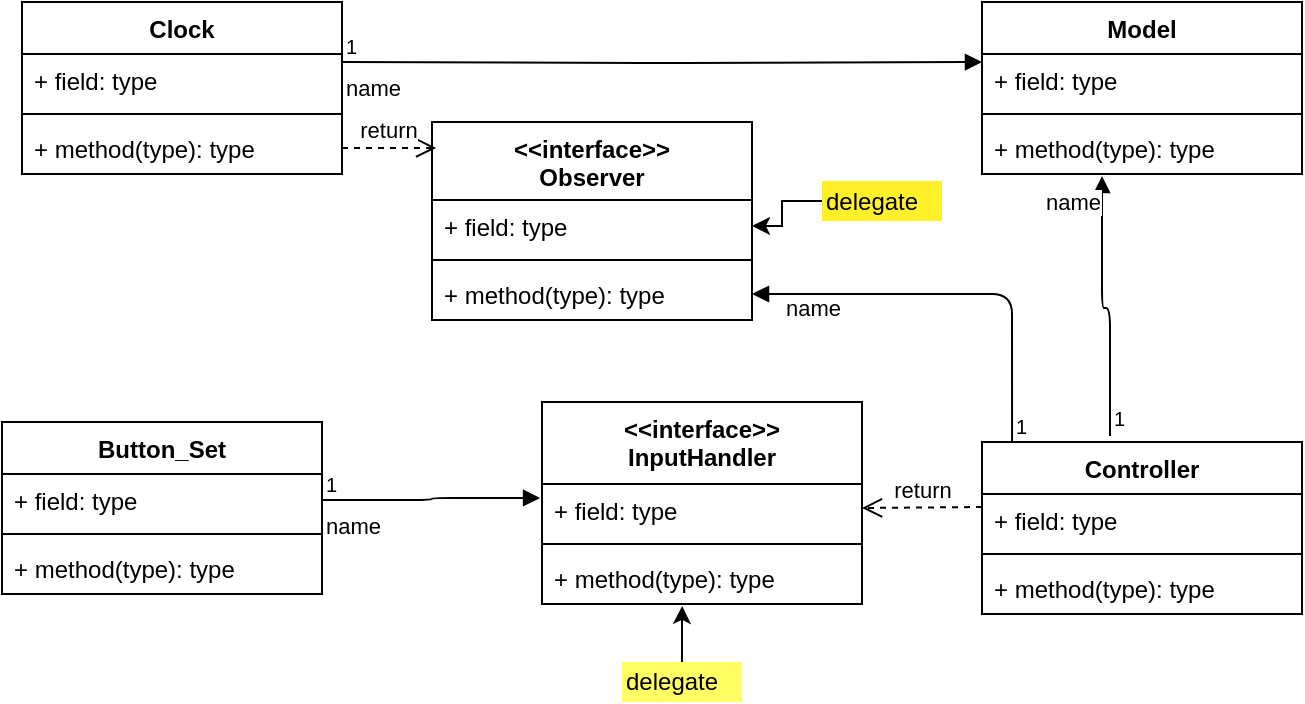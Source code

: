 <mxfile version="12.2.2" type="google" pages="1"><diagram id="n7KFbRfhsUqdTTv0W5oe" name="Page-1"><mxGraphModel dx="686" dy="890" grid="1" gridSize="10" guides="1" tooltips="1" connect="1" arrows="1" fold="1" page="1" pageScale="1" pageWidth="850" pageHeight="1100" math="0" shadow="0"><root><mxCell id="0"/><mxCell id="1" parent="0"/><mxCell id="5IEtRV29G0UEoY92j1zn-1" value="Model" style="swimlane;fontStyle=1;align=center;verticalAlign=top;childLayout=stackLayout;horizontal=1;startSize=26;horizontalStack=0;resizeParent=1;resizeParentMax=0;resizeLast=0;collapsible=1;marginBottom=0;" vertex="1" parent="1"><mxGeometry x="540" y="50" width="160" height="86" as="geometry"/></mxCell><mxCell id="5IEtRV29G0UEoY92j1zn-2" value="+ field: type" style="text;strokeColor=none;fillColor=none;align=left;verticalAlign=top;spacingLeft=4;spacingRight=4;overflow=hidden;rotatable=0;points=[[0,0.5],[1,0.5]];portConstraint=eastwest;" vertex="1" parent="5IEtRV29G0UEoY92j1zn-1"><mxGeometry y="26" width="160" height="26" as="geometry"/></mxCell><mxCell id="5IEtRV29G0UEoY92j1zn-3" value="" style="line;strokeWidth=1;fillColor=none;align=left;verticalAlign=middle;spacingTop=-1;spacingLeft=3;spacingRight=3;rotatable=0;labelPosition=right;points=[];portConstraint=eastwest;" vertex="1" parent="5IEtRV29G0UEoY92j1zn-1"><mxGeometry y="52" width="160" height="8" as="geometry"/></mxCell><mxCell id="5IEtRV29G0UEoY92j1zn-4" value="+ method(type): type" style="text;strokeColor=none;fillColor=none;align=left;verticalAlign=top;spacingLeft=4;spacingRight=4;overflow=hidden;rotatable=0;points=[[0,0.5],[1,0.5]];portConstraint=eastwest;" vertex="1" parent="5IEtRV29G0UEoY92j1zn-1"><mxGeometry y="60" width="160" height="26" as="geometry"/></mxCell><mxCell id="5IEtRV29G0UEoY92j1zn-5" value="Clock" style="swimlane;fontStyle=1;align=center;verticalAlign=top;childLayout=stackLayout;horizontal=1;startSize=26;horizontalStack=0;resizeParent=1;resizeParentMax=0;resizeLast=0;collapsible=1;marginBottom=0;" vertex="1" parent="1"><mxGeometry x="60" y="50" width="160" height="86" as="geometry"/></mxCell><mxCell id="5IEtRV29G0UEoY92j1zn-6" value="+ field: type" style="text;strokeColor=none;fillColor=none;align=left;verticalAlign=top;spacingLeft=4;spacingRight=4;overflow=hidden;rotatable=0;points=[[0,0.5],[1,0.5]];portConstraint=eastwest;" vertex="1" parent="5IEtRV29G0UEoY92j1zn-5"><mxGeometry y="26" width="160" height="26" as="geometry"/></mxCell><mxCell id="5IEtRV29G0UEoY92j1zn-7" value="" style="line;strokeWidth=1;fillColor=none;align=left;verticalAlign=middle;spacingTop=-1;spacingLeft=3;spacingRight=3;rotatable=0;labelPosition=right;points=[];portConstraint=eastwest;" vertex="1" parent="5IEtRV29G0UEoY92j1zn-5"><mxGeometry y="52" width="160" height="8" as="geometry"/></mxCell><mxCell id="5IEtRV29G0UEoY92j1zn-8" value="+ method(type): type" style="text;strokeColor=none;fillColor=none;align=left;verticalAlign=top;spacingLeft=4;spacingRight=4;overflow=hidden;rotatable=0;points=[[0,0.5],[1,0.5]];portConstraint=eastwest;" vertex="1" parent="5IEtRV29G0UEoY92j1zn-5"><mxGeometry y="60" width="160" height="26" as="geometry"/></mxCell><mxCell id="5IEtRV29G0UEoY92j1zn-14" value="&lt;&lt;interface&gt;&gt;&#10;Observer" style="swimlane;fontStyle=1;align=center;verticalAlign=top;childLayout=stackLayout;horizontal=1;startSize=39;horizontalStack=0;resizeParent=1;resizeParentMax=0;resizeLast=0;collapsible=1;marginBottom=0;" vertex="1" parent="1"><mxGeometry x="265" y="110" width="160" height="99" as="geometry"/></mxCell><mxCell id="5IEtRV29G0UEoY92j1zn-15" value="+ field: type" style="text;strokeColor=none;fillColor=none;align=left;verticalAlign=top;spacingLeft=4;spacingRight=4;overflow=hidden;rotatable=0;points=[[0,0.5],[1,0.5]];portConstraint=eastwest;" vertex="1" parent="5IEtRV29G0UEoY92j1zn-14"><mxGeometry y="39" width="160" height="26" as="geometry"/></mxCell><mxCell id="5IEtRV29G0UEoY92j1zn-16" value="" style="line;strokeWidth=1;fillColor=none;align=left;verticalAlign=middle;spacingTop=-1;spacingLeft=3;spacingRight=3;rotatable=0;labelPosition=right;points=[];portConstraint=eastwest;" vertex="1" parent="5IEtRV29G0UEoY92j1zn-14"><mxGeometry y="65" width="160" height="8" as="geometry"/></mxCell><mxCell id="5IEtRV29G0UEoY92j1zn-17" value="+ method(type): type" style="text;strokeColor=none;fillColor=none;align=left;verticalAlign=top;spacingLeft=4;spacingRight=4;overflow=hidden;rotatable=0;points=[[0,0.5],[1,0.5]];portConstraint=eastwest;" vertex="1" parent="5IEtRV29G0UEoY92j1zn-14"><mxGeometry y="73" width="160" height="26" as="geometry"/></mxCell><mxCell id="5IEtRV29G0UEoY92j1zn-18" value="Button_Set" style="swimlane;fontStyle=1;align=center;verticalAlign=top;childLayout=stackLayout;horizontal=1;startSize=26;horizontalStack=0;resizeParent=1;resizeParentMax=0;resizeLast=0;collapsible=1;marginBottom=0;" vertex="1" parent="1"><mxGeometry x="50" y="260" width="160" height="86" as="geometry"/></mxCell><mxCell id="5IEtRV29G0UEoY92j1zn-19" value="+ field: type" style="text;strokeColor=none;fillColor=none;align=left;verticalAlign=top;spacingLeft=4;spacingRight=4;overflow=hidden;rotatable=0;points=[[0,0.5],[1,0.5]];portConstraint=eastwest;" vertex="1" parent="5IEtRV29G0UEoY92j1zn-18"><mxGeometry y="26" width="160" height="26" as="geometry"/></mxCell><mxCell id="5IEtRV29G0UEoY92j1zn-20" value="" style="line;strokeWidth=1;fillColor=none;align=left;verticalAlign=middle;spacingTop=-1;spacingLeft=3;spacingRight=3;rotatable=0;labelPosition=right;points=[];portConstraint=eastwest;" vertex="1" parent="5IEtRV29G0UEoY92j1zn-18"><mxGeometry y="52" width="160" height="8" as="geometry"/></mxCell><mxCell id="5IEtRV29G0UEoY92j1zn-21" value="+ method(type): type" style="text;strokeColor=none;fillColor=none;align=left;verticalAlign=top;spacingLeft=4;spacingRight=4;overflow=hidden;rotatable=0;points=[[0,0.5],[1,0.5]];portConstraint=eastwest;" vertex="1" parent="5IEtRV29G0UEoY92j1zn-18"><mxGeometry y="60" width="160" height="26" as="geometry"/></mxCell><mxCell id="5IEtRV29G0UEoY92j1zn-22" value="&lt;&lt;interface&gt;&gt;&#10;InputHandler" style="swimlane;fontStyle=1;align=center;verticalAlign=top;childLayout=stackLayout;horizontal=1;startSize=41;horizontalStack=0;resizeParent=1;resizeParentMax=0;resizeLast=0;collapsible=1;marginBottom=0;" vertex="1" parent="1"><mxGeometry x="320" y="250" width="160" height="101" as="geometry"/></mxCell><mxCell id="5IEtRV29G0UEoY92j1zn-23" value="+ field: type" style="text;strokeColor=none;fillColor=none;align=left;verticalAlign=top;spacingLeft=4;spacingRight=4;overflow=hidden;rotatable=0;points=[[0,0.5],[1,0.5]];portConstraint=eastwest;" vertex="1" parent="5IEtRV29G0UEoY92j1zn-22"><mxGeometry y="41" width="160" height="26" as="geometry"/></mxCell><mxCell id="5IEtRV29G0UEoY92j1zn-24" value="" style="line;strokeWidth=1;fillColor=none;align=left;verticalAlign=middle;spacingTop=-1;spacingLeft=3;spacingRight=3;rotatable=0;labelPosition=right;points=[];portConstraint=eastwest;" vertex="1" parent="5IEtRV29G0UEoY92j1zn-22"><mxGeometry y="67" width="160" height="8" as="geometry"/></mxCell><mxCell id="5IEtRV29G0UEoY92j1zn-25" value="+ method(type): type" style="text;strokeColor=none;fillColor=none;align=left;verticalAlign=top;spacingLeft=4;spacingRight=4;overflow=hidden;rotatable=0;points=[[0,0.5],[1,0.5]];portConstraint=eastwest;" vertex="1" parent="5IEtRV29G0UEoY92j1zn-22"><mxGeometry y="75" width="160" height="26" as="geometry"/></mxCell><mxCell id="5IEtRV29G0UEoY92j1zn-26" value="Controller" style="swimlane;fontStyle=1;align=center;verticalAlign=top;childLayout=stackLayout;horizontal=1;startSize=26;horizontalStack=0;resizeParent=1;resizeParentMax=0;resizeLast=0;collapsible=1;marginBottom=0;" vertex="1" parent="1"><mxGeometry x="540" y="270" width="160" height="86" as="geometry"/></mxCell><mxCell id="5IEtRV29G0UEoY92j1zn-27" value="+ field: type" style="text;strokeColor=none;fillColor=none;align=left;verticalAlign=top;spacingLeft=4;spacingRight=4;overflow=hidden;rotatable=0;points=[[0,0.5],[1,0.5]];portConstraint=eastwest;" vertex="1" parent="5IEtRV29G0UEoY92j1zn-26"><mxGeometry y="26" width="160" height="26" as="geometry"/></mxCell><mxCell id="5IEtRV29G0UEoY92j1zn-28" value="" style="line;strokeWidth=1;fillColor=none;align=left;verticalAlign=middle;spacingTop=-1;spacingLeft=3;spacingRight=3;rotatable=0;labelPosition=right;points=[];portConstraint=eastwest;" vertex="1" parent="5IEtRV29G0UEoY92j1zn-26"><mxGeometry y="52" width="160" height="8" as="geometry"/></mxCell><mxCell id="5IEtRV29G0UEoY92j1zn-29" value="+ method(type): type" style="text;strokeColor=none;fillColor=none;align=left;verticalAlign=top;spacingLeft=4;spacingRight=4;overflow=hidden;rotatable=0;points=[[0,0.5],[1,0.5]];portConstraint=eastwest;" vertex="1" parent="5IEtRV29G0UEoY92j1zn-26"><mxGeometry y="60" width="160" height="26" as="geometry"/></mxCell><mxCell id="5IEtRV29G0UEoY92j1zn-35" value="name" style="endArrow=block;endFill=1;html=1;edgeStyle=orthogonalEdgeStyle;align=left;verticalAlign=top;entryX=0;entryY=0.154;entryDx=0;entryDy=0;entryPerimeter=0;" edge="1" parent="1" target="5IEtRV29G0UEoY92j1zn-2"><mxGeometry x="-1" relative="1" as="geometry"><mxPoint x="220" y="80" as="sourcePoint"/><mxPoint x="380" y="80" as="targetPoint"/></mxGeometry></mxCell><mxCell id="5IEtRV29G0UEoY92j1zn-36" value="1" style="resizable=0;html=1;align=left;verticalAlign=bottom;labelBackgroundColor=#ffffff;fontSize=10;" connectable="0" vertex="1" parent="5IEtRV29G0UEoY92j1zn-35"><mxGeometry x="-1" relative="1" as="geometry"/></mxCell><mxCell id="5IEtRV29G0UEoY92j1zn-39" value="name" style="endArrow=block;endFill=1;html=1;edgeStyle=orthogonalEdgeStyle;align=left;verticalAlign=top;exitX=0.4;exitY=-0.035;exitDx=0;exitDy=0;exitPerimeter=0;entryX=0.375;entryY=1.038;entryDx=0;entryDy=0;entryPerimeter=0;" edge="1" parent="1" source="5IEtRV29G0UEoY92j1zn-26" target="5IEtRV29G0UEoY92j1zn-4"><mxGeometry x="1" y="30" relative="1" as="geometry"><mxPoint x="50" y="380" as="sourcePoint"/><mxPoint x="210" y="380" as="targetPoint"/><mxPoint as="offset"/></mxGeometry></mxCell><mxCell id="5IEtRV29G0UEoY92j1zn-40" value="1" style="resizable=0;html=1;align=left;verticalAlign=bottom;labelBackgroundColor=#ffffff;fontSize=10;" connectable="0" vertex="1" parent="5IEtRV29G0UEoY92j1zn-39"><mxGeometry x="-1" relative="1" as="geometry"/></mxCell><mxCell id="5IEtRV29G0UEoY92j1zn-41" value="return" style="html=1;verticalAlign=bottom;endArrow=open;dashed=1;endSize=8;" edge="1" parent="1"><mxGeometry relative="1" as="geometry"><mxPoint x="540" y="302.5" as="sourcePoint"/><mxPoint x="480" y="303" as="targetPoint"/></mxGeometry></mxCell><mxCell id="5IEtRV29G0UEoY92j1zn-42" value="name" style="endArrow=block;endFill=1;html=1;edgeStyle=orthogonalEdgeStyle;align=left;verticalAlign=top;exitX=1;exitY=0.5;exitDx=0;exitDy=0;entryX=-0.006;entryY=0.269;entryDx=0;entryDy=0;entryPerimeter=0;" edge="1" parent="1" source="5IEtRV29G0UEoY92j1zn-19" target="5IEtRV29G0UEoY92j1zn-23"><mxGeometry x="-1" relative="1" as="geometry"><mxPoint x="50" y="380" as="sourcePoint"/><mxPoint x="210" y="380" as="targetPoint"/></mxGeometry></mxCell><mxCell id="5IEtRV29G0UEoY92j1zn-43" value="1" style="resizable=0;html=1;align=left;verticalAlign=bottom;labelBackgroundColor=#ffffff;fontSize=10;" connectable="0" vertex="1" parent="5IEtRV29G0UEoY92j1zn-42"><mxGeometry x="-1" relative="1" as="geometry"/></mxCell><mxCell id="5IEtRV29G0UEoY92j1zn-44" value="name" style="endArrow=block;endFill=1;html=1;edgeStyle=orthogonalEdgeStyle;align=left;verticalAlign=top;exitX=0.094;exitY=0;exitDx=0;exitDy=0;exitPerimeter=0;entryX=1;entryY=0.5;entryDx=0;entryDy=0;" edge="1" parent="1" source="5IEtRV29G0UEoY92j1zn-26" target="5IEtRV29G0UEoY92j1zn-17"><mxGeometry x="0.853" y="-6" relative="1" as="geometry"><mxPoint x="50" y="380" as="sourcePoint"/><mxPoint x="210" y="380" as="targetPoint"/><mxPoint as="offset"/></mxGeometry></mxCell><mxCell id="5IEtRV29G0UEoY92j1zn-45" value="1" style="resizable=0;html=1;align=left;verticalAlign=bottom;labelBackgroundColor=#ffffff;fontSize=10;" connectable="0" vertex="1" parent="5IEtRV29G0UEoY92j1zn-44"><mxGeometry x="-1" relative="1" as="geometry"/></mxCell><mxCell id="5IEtRV29G0UEoY92j1zn-46" value="return" style="html=1;verticalAlign=bottom;endArrow=open;dashed=1;endSize=8;entryX=0.013;entryY=0.131;entryDx=0;entryDy=0;exitX=1;exitY=0.5;exitDx=0;exitDy=0;entryPerimeter=0;" edge="1" parent="1" source="5IEtRV29G0UEoY92j1zn-8" target="5IEtRV29G0UEoY92j1zn-14"><mxGeometry relative="1" as="geometry"><mxPoint x="130" y="380" as="sourcePoint"/><mxPoint x="50" y="380" as="targetPoint"/></mxGeometry></mxCell><mxCell id="5IEtRV29G0UEoY92j1zn-50" value="" style="edgeStyle=orthogonalEdgeStyle;rounded=0;orthogonalLoop=1;jettySize=auto;html=1;entryX=0.438;entryY=1.038;entryDx=0;entryDy=0;entryPerimeter=0;" edge="1" parent="1" source="5IEtRV29G0UEoY92j1zn-48" target="5IEtRV29G0UEoY92j1zn-25"><mxGeometry relative="1" as="geometry"/></mxCell><mxCell id="5IEtRV29G0UEoY92j1zn-48" value="delegate" style="text;html=1;resizable=0;points=[];autosize=1;align=left;verticalAlign=top;spacingTop=-4;fillColor=#FFFF63;" vertex="1" parent="1"><mxGeometry x="360" y="380" width="60" height="20" as="geometry"/></mxCell><mxCell id="5IEtRV29G0UEoY92j1zn-52" value="" style="edgeStyle=orthogonalEdgeStyle;rounded=0;orthogonalLoop=1;jettySize=auto;html=1;" edge="1" parent="1" source="5IEtRV29G0UEoY92j1zn-51" target="5IEtRV29G0UEoY92j1zn-15"><mxGeometry relative="1" as="geometry"/></mxCell><mxCell id="5IEtRV29G0UEoY92j1zn-51" value="delegate" style="text;html=1;resizable=0;points=[];autosize=1;align=left;verticalAlign=top;spacingTop=-4;fillColor=#FFF129;" vertex="1" parent="1"><mxGeometry x="460" y="139.5" width="60" height="20" as="geometry"/></mxCell></root></mxGraphModel></diagram></mxfile>